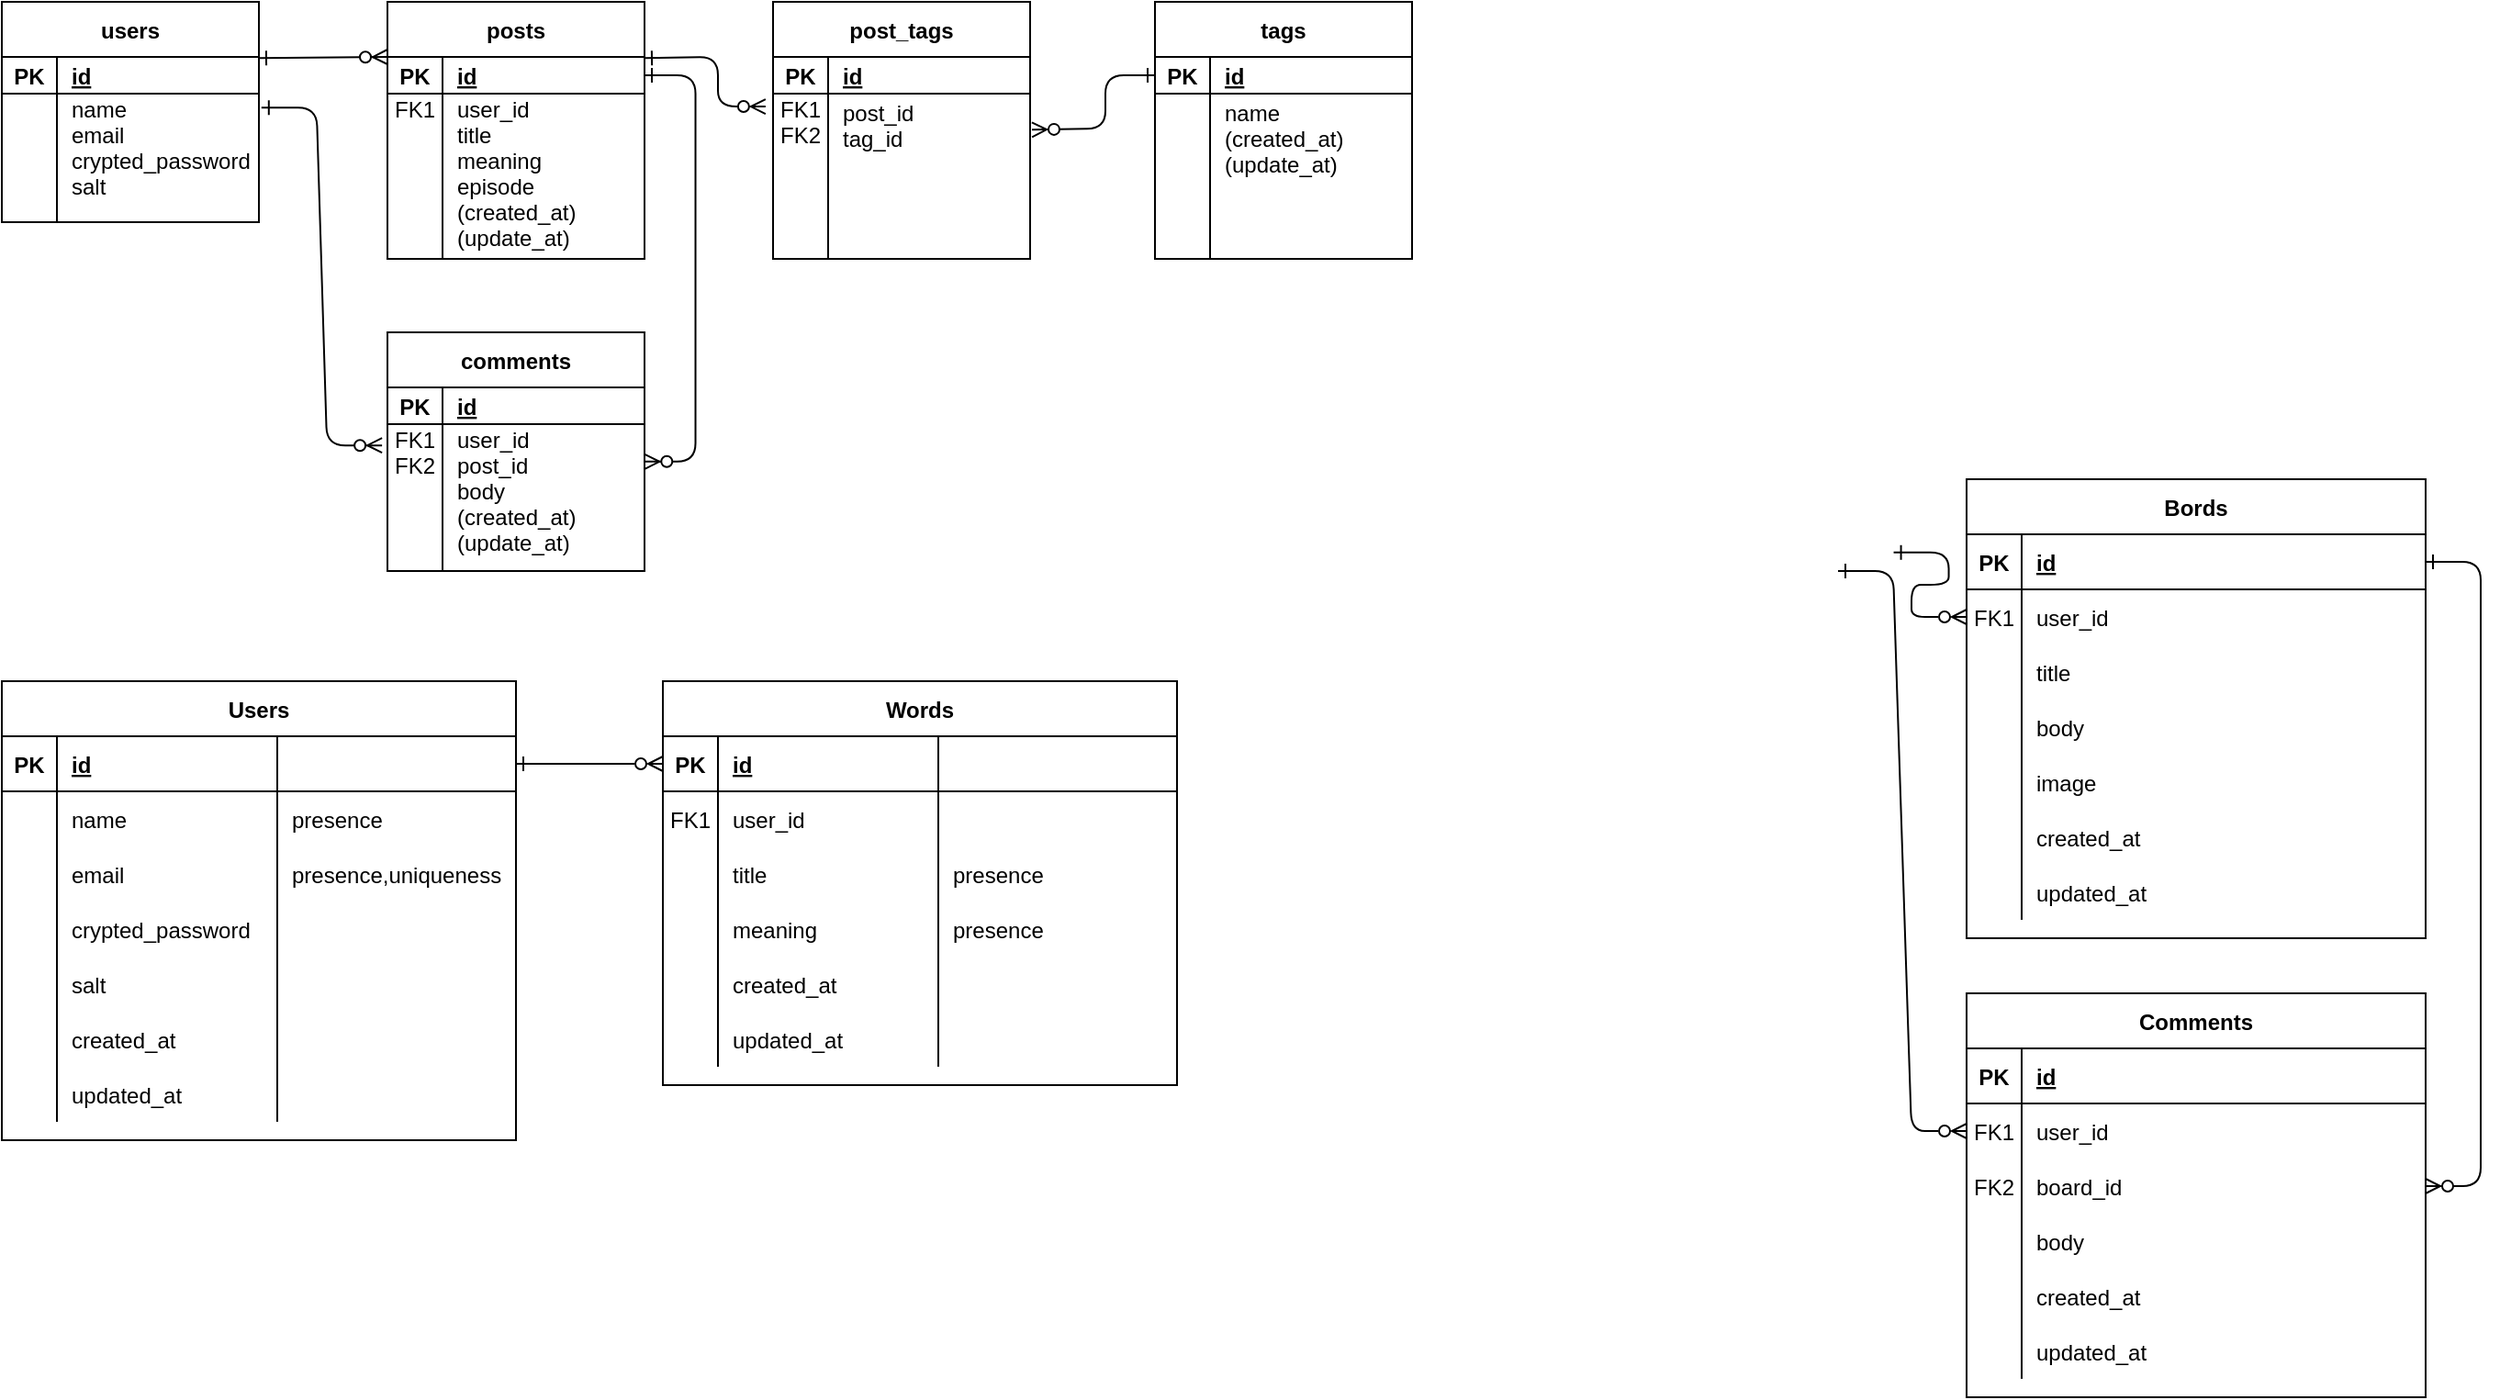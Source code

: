 <mxfile version="26.0.5" pages="2">
  <diagram id="R2lEEEUBdFMjLlhIrx00" name="Page-1">
    <mxGraphModel dx="660" dy="906" grid="1" gridSize="10" guides="1" tooltips="1" connect="1" arrows="1" fold="1" page="1" pageScale="1" pageWidth="850" pageHeight="1100" math="0" shadow="0" extFonts="Permanent Marker^https://fonts.googleapis.com/css?family=Permanent+Marker">
      <root>
        <mxCell id="0" />
        <mxCell id="1" parent="0" />
        <mxCell id="s2WaJhAvVjMuJ9kSTZkh-1" value="" style="endArrow=ERzeroToMany;startArrow=ERone;endFill=1;startFill=0;exitX=1;exitY=0.5;exitDx=0;exitDy=0;edgeStyle=elbowEdgeStyle;entryX=1.001;entryY=0.255;entryDx=0;entryDy=0;elbow=horizontal;entryPerimeter=0;" parent="1" source="s2WaJhAvVjMuJ9kSTZkh-11" target="s2WaJhAvVjMuJ9kSTZkh-21" edge="1">
          <mxGeometry width="100" height="100" relative="1" as="geometry">
            <mxPoint x="427.76" y="200" as="sourcePoint" />
            <mxPoint x="410" y="510.24" as="targetPoint" />
            <Array as="points">
              <mxPoint x="457.76" y="360" />
            </Array>
          </mxGeometry>
        </mxCell>
        <mxCell id="s2WaJhAvVjMuJ9kSTZkh-2" value="users" style="shape=table;startSize=30;container=1;collapsible=1;childLayout=tableLayout;fixedRows=1;rowLines=0;fontStyle=1;align=center;resizeLast=1;" parent="1" vertex="1">
          <mxGeometry x="80" y="190" width="140" height="120" as="geometry" />
        </mxCell>
        <mxCell id="s2WaJhAvVjMuJ9kSTZkh-3" value="" style="shape=partialRectangle;collapsible=0;dropTarget=0;pointerEvents=0;fillColor=none;points=[[0,0.5],[1,0.5]];portConstraint=eastwest;top=0;left=0;right=0;bottom=1;" parent="s2WaJhAvVjMuJ9kSTZkh-2" vertex="1">
          <mxGeometry y="30" width="140" height="20" as="geometry" />
        </mxCell>
        <mxCell id="s2WaJhAvVjMuJ9kSTZkh-4" value="PK" style="shape=partialRectangle;overflow=hidden;connectable=0;fillColor=none;top=0;left=0;bottom=0;right=0;fontStyle=1;" parent="s2WaJhAvVjMuJ9kSTZkh-3" vertex="1">
          <mxGeometry width="30" height="20" as="geometry">
            <mxRectangle width="30" height="20" as="alternateBounds" />
          </mxGeometry>
        </mxCell>
        <mxCell id="s2WaJhAvVjMuJ9kSTZkh-5" value="id" style="shape=partialRectangle;overflow=hidden;connectable=0;fillColor=none;top=0;left=0;bottom=0;right=0;align=left;spacingLeft=6;fontStyle=5;" parent="s2WaJhAvVjMuJ9kSTZkh-3" vertex="1">
          <mxGeometry x="30" width="110" height="20" as="geometry">
            <mxRectangle width="110" height="20" as="alternateBounds" />
          </mxGeometry>
        </mxCell>
        <mxCell id="s2WaJhAvVjMuJ9kSTZkh-6" value="" style="shape=partialRectangle;collapsible=0;dropTarget=0;pointerEvents=0;fillColor=none;points=[[0,0.5],[1,0.5]];portConstraint=eastwest;top=0;left=0;right=0;bottom=0;" parent="s2WaJhAvVjMuJ9kSTZkh-2" vertex="1">
          <mxGeometry y="50" width="140" height="70" as="geometry" />
        </mxCell>
        <mxCell id="s2WaJhAvVjMuJ9kSTZkh-7" value="" style="shape=partialRectangle;overflow=hidden;connectable=0;fillColor=none;top=0;left=0;bottom=0;right=0;" parent="s2WaJhAvVjMuJ9kSTZkh-6" vertex="1">
          <mxGeometry width="30" height="70" as="geometry">
            <mxRectangle width="30" height="70" as="alternateBounds" />
          </mxGeometry>
        </mxCell>
        <mxCell id="s2WaJhAvVjMuJ9kSTZkh-8" value="name&#xa;email&#xa;crypted_password&#xa;salt&#xa;" style="shape=partialRectangle;overflow=hidden;connectable=0;fillColor=none;top=0;left=0;bottom=0;right=0;align=left;spacingLeft=6;" parent="s2WaJhAvVjMuJ9kSTZkh-6" vertex="1">
          <mxGeometry x="30" width="110" height="70" as="geometry">
            <mxRectangle width="110" height="70" as="alternateBounds" />
          </mxGeometry>
        </mxCell>
        <mxCell id="s2WaJhAvVjMuJ9kSTZkh-9" value="" style="edgeStyle=entityRelationEdgeStyle;endArrow=ERzeroToMany;startArrow=ERone;endFill=1;startFill=0;entryX=-0.021;entryY=0.145;entryDx=0;entryDy=0;entryPerimeter=0;exitX=1.01;exitY=0.109;exitDx=0;exitDy=0;exitPerimeter=0;" parent="1" source="s2WaJhAvVjMuJ9kSTZkh-6" target="s2WaJhAvVjMuJ9kSTZkh-21" edge="1">
          <mxGeometry width="100" height="100" relative="1" as="geometry">
            <mxPoint x="220" y="230" as="sourcePoint" />
            <mxPoint x="279.86" y="350.88" as="targetPoint" />
          </mxGeometry>
        </mxCell>
        <mxCell id="s2WaJhAvVjMuJ9kSTZkh-10" value="posts" style="shape=table;startSize=30;container=1;collapsible=1;childLayout=tableLayout;fixedRows=1;rowLines=0;fontStyle=1;align=center;resizeLast=1;" parent="1" vertex="1">
          <mxGeometry x="290" y="190" width="140" height="140" as="geometry" />
        </mxCell>
        <mxCell id="s2WaJhAvVjMuJ9kSTZkh-11" value="" style="shape=partialRectangle;collapsible=0;dropTarget=0;pointerEvents=0;fillColor=none;points=[[0,0.5],[1,0.5]];portConstraint=eastwest;top=0;left=0;right=0;bottom=1;" parent="s2WaJhAvVjMuJ9kSTZkh-10" vertex="1">
          <mxGeometry y="30" width="140" height="20" as="geometry" />
        </mxCell>
        <mxCell id="s2WaJhAvVjMuJ9kSTZkh-12" value="PK" style="shape=partialRectangle;overflow=hidden;connectable=0;fillColor=none;top=0;left=0;bottom=0;right=0;fontStyle=1;" parent="s2WaJhAvVjMuJ9kSTZkh-11" vertex="1">
          <mxGeometry width="30" height="20" as="geometry">
            <mxRectangle width="30" height="20" as="alternateBounds" />
          </mxGeometry>
        </mxCell>
        <mxCell id="s2WaJhAvVjMuJ9kSTZkh-13" value="id" style="shape=partialRectangle;overflow=hidden;connectable=0;fillColor=none;top=0;left=0;bottom=0;right=0;align=left;spacingLeft=6;fontStyle=5;" parent="s2WaJhAvVjMuJ9kSTZkh-11" vertex="1">
          <mxGeometry x="30" width="110" height="20" as="geometry">
            <mxRectangle width="110" height="20" as="alternateBounds" />
          </mxGeometry>
        </mxCell>
        <mxCell id="s2WaJhAvVjMuJ9kSTZkh-14" value="" style="shape=partialRectangle;collapsible=0;dropTarget=0;pointerEvents=0;fillColor=none;points=[[0,0.5],[1,0.5]];portConstraint=eastwest;top=0;left=0;right=0;bottom=0;" parent="s2WaJhAvVjMuJ9kSTZkh-10" vertex="1">
          <mxGeometry y="50" width="140" height="90" as="geometry" />
        </mxCell>
        <mxCell id="s2WaJhAvVjMuJ9kSTZkh-15" value="FK1&#xa;&#xa;&#xa;&#xa;&#xa;&#xa;&#xa;&#xa;" style="shape=partialRectangle;overflow=hidden;connectable=0;fillColor=none;top=0;left=0;bottom=0;right=0;" parent="s2WaJhAvVjMuJ9kSTZkh-14" vertex="1">
          <mxGeometry width="30" height="90" as="geometry">
            <mxRectangle width="30" height="90" as="alternateBounds" />
          </mxGeometry>
        </mxCell>
        <mxCell id="s2WaJhAvVjMuJ9kSTZkh-16" value="user_id&#xa;title&#xa;meaning&#xa;episode&#xa;(created_at)&#xa;(update_at)&#xa;&#xa;&#xa;" style="shape=partialRectangle;overflow=hidden;connectable=0;fillColor=none;top=0;left=0;bottom=0;right=0;align=left;spacingLeft=6;" parent="s2WaJhAvVjMuJ9kSTZkh-14" vertex="1">
          <mxGeometry x="30" width="110" height="90" as="geometry">
            <mxRectangle width="110" height="90" as="alternateBounds" />
          </mxGeometry>
        </mxCell>
        <mxCell id="s2WaJhAvVjMuJ9kSTZkh-17" value="comments" style="shape=table;startSize=30;container=1;collapsible=1;childLayout=tableLayout;fixedRows=1;rowLines=0;fontStyle=1;align=center;resizeLast=1;" parent="1" vertex="1">
          <mxGeometry x="290" y="370" width="140" height="130" as="geometry" />
        </mxCell>
        <mxCell id="s2WaJhAvVjMuJ9kSTZkh-18" value="" style="shape=partialRectangle;collapsible=0;dropTarget=0;pointerEvents=0;fillColor=none;points=[[0,0.5],[1,0.5]];portConstraint=eastwest;top=0;left=0;right=0;bottom=1;" parent="s2WaJhAvVjMuJ9kSTZkh-17" vertex="1">
          <mxGeometry y="30" width="140" height="20" as="geometry" />
        </mxCell>
        <mxCell id="s2WaJhAvVjMuJ9kSTZkh-19" value="PK" style="shape=partialRectangle;overflow=hidden;connectable=0;fillColor=none;top=0;left=0;bottom=0;right=0;fontStyle=1;" parent="s2WaJhAvVjMuJ9kSTZkh-18" vertex="1">
          <mxGeometry width="30" height="20" as="geometry">
            <mxRectangle width="30" height="20" as="alternateBounds" />
          </mxGeometry>
        </mxCell>
        <mxCell id="s2WaJhAvVjMuJ9kSTZkh-20" value="id" style="shape=partialRectangle;overflow=hidden;connectable=0;fillColor=none;top=0;left=0;bottom=0;right=0;align=left;spacingLeft=6;fontStyle=5;" parent="s2WaJhAvVjMuJ9kSTZkh-18" vertex="1">
          <mxGeometry x="30" width="110" height="20" as="geometry">
            <mxRectangle width="110" height="20" as="alternateBounds" />
          </mxGeometry>
        </mxCell>
        <mxCell id="s2WaJhAvVjMuJ9kSTZkh-21" value="" style="shape=partialRectangle;collapsible=0;dropTarget=0;pointerEvents=0;fillColor=none;points=[[0,0.5],[1,0.5]];portConstraint=eastwest;top=0;left=0;right=0;bottom=0;" parent="s2WaJhAvVjMuJ9kSTZkh-17" vertex="1">
          <mxGeometry y="50" width="140" height="80" as="geometry" />
        </mxCell>
        <mxCell id="s2WaJhAvVjMuJ9kSTZkh-22" value="FK1&#xa;FK2&#xa;&#xa;&#xa;&#xa;" style="shape=partialRectangle;overflow=hidden;connectable=0;fillColor=none;top=0;left=0;bottom=0;right=0;" parent="s2WaJhAvVjMuJ9kSTZkh-21" vertex="1">
          <mxGeometry width="30" height="80" as="geometry">
            <mxRectangle width="30" height="80" as="alternateBounds" />
          </mxGeometry>
        </mxCell>
        <mxCell id="s2WaJhAvVjMuJ9kSTZkh-23" value="user_id&#xa;post_id&#xa;body&#xa;(created_at)&#xa;(update_at)&#xa;" style="shape=partialRectangle;overflow=hidden;connectable=0;fillColor=none;top=0;left=0;bottom=0;right=0;align=left;spacingLeft=6;" parent="s2WaJhAvVjMuJ9kSTZkh-21" vertex="1">
          <mxGeometry x="30" width="110" height="80" as="geometry">
            <mxRectangle width="110" height="80" as="alternateBounds" />
          </mxGeometry>
        </mxCell>
        <mxCell id="s2WaJhAvVjMuJ9kSTZkh-24" value="" style="endArrow=ERzeroToMany;startArrow=ERone;endFill=1;startFill=0;" parent="1" edge="1">
          <mxGeometry width="100" height="100" relative="1" as="geometry">
            <mxPoint x="220" y="220.64" as="sourcePoint" />
            <mxPoint x="290" y="220" as="targetPoint" />
          </mxGeometry>
        </mxCell>
        <mxCell id="WxAmTJpdqRc3sF2dwFTb-1" value="post_tags" style="shape=table;startSize=30;container=1;collapsible=1;childLayout=tableLayout;fixedRows=1;rowLines=0;fontStyle=1;align=center;resizeLast=1;" parent="1" vertex="1">
          <mxGeometry x="500" y="190" width="140" height="140" as="geometry" />
        </mxCell>
        <mxCell id="WxAmTJpdqRc3sF2dwFTb-2" value="" style="shape=partialRectangle;collapsible=0;dropTarget=0;pointerEvents=0;fillColor=none;points=[[0,0.5],[1,0.5]];portConstraint=eastwest;top=0;left=0;right=0;bottom=1;" parent="WxAmTJpdqRc3sF2dwFTb-1" vertex="1">
          <mxGeometry y="30" width="140" height="20" as="geometry" />
        </mxCell>
        <mxCell id="WxAmTJpdqRc3sF2dwFTb-3" value="PK" style="shape=partialRectangle;overflow=hidden;connectable=0;fillColor=none;top=0;left=0;bottom=0;right=0;fontStyle=1;" parent="WxAmTJpdqRc3sF2dwFTb-2" vertex="1">
          <mxGeometry width="30" height="20" as="geometry">
            <mxRectangle width="30" height="20" as="alternateBounds" />
          </mxGeometry>
        </mxCell>
        <mxCell id="WxAmTJpdqRc3sF2dwFTb-4" value="id" style="shape=partialRectangle;overflow=hidden;connectable=0;fillColor=none;top=0;left=0;bottom=0;right=0;align=left;spacingLeft=6;fontStyle=5;" parent="WxAmTJpdqRc3sF2dwFTb-2" vertex="1">
          <mxGeometry x="30" width="110" height="20" as="geometry">
            <mxRectangle width="110" height="20" as="alternateBounds" />
          </mxGeometry>
        </mxCell>
        <mxCell id="WxAmTJpdqRc3sF2dwFTb-5" value="" style="shape=partialRectangle;collapsible=0;dropTarget=0;pointerEvents=0;fillColor=none;points=[[0,0.5],[1,0.5]];portConstraint=eastwest;top=0;left=0;right=0;bottom=0;" parent="WxAmTJpdqRc3sF2dwFTb-1" vertex="1">
          <mxGeometry y="50" width="140" height="90" as="geometry" />
        </mxCell>
        <mxCell id="WxAmTJpdqRc3sF2dwFTb-6" value="FK1&#xa;FK2&#xa;&#xa;&#xa;&#xa;&#xa;" style="shape=partialRectangle;overflow=hidden;connectable=0;fillColor=none;top=0;left=0;bottom=0;right=0;" parent="WxAmTJpdqRc3sF2dwFTb-5" vertex="1">
          <mxGeometry width="30" height="90" as="geometry">
            <mxRectangle width="30" height="90" as="alternateBounds" />
          </mxGeometry>
        </mxCell>
        <mxCell id="WxAmTJpdqRc3sF2dwFTb-7" value="post_id&#xa;tag_id&#xa;&#xa;&#xa;&#xa;" style="shape=partialRectangle;overflow=hidden;connectable=0;fillColor=none;top=0;left=0;bottom=0;right=0;align=left;spacingLeft=6;" parent="WxAmTJpdqRc3sF2dwFTb-5" vertex="1">
          <mxGeometry x="30" width="110" height="90" as="geometry">
            <mxRectangle width="110" height="90" as="alternateBounds" />
          </mxGeometry>
        </mxCell>
        <mxCell id="WxAmTJpdqRc3sF2dwFTb-8" value="tags" style="shape=table;startSize=30;container=1;collapsible=1;childLayout=tableLayout;fixedRows=1;rowLines=0;fontStyle=1;align=center;resizeLast=1;" parent="1" vertex="1">
          <mxGeometry x="708" y="190" width="140" height="140" as="geometry" />
        </mxCell>
        <mxCell id="WxAmTJpdqRc3sF2dwFTb-9" value="" style="shape=partialRectangle;collapsible=0;dropTarget=0;pointerEvents=0;fillColor=none;points=[[0,0.5],[1,0.5]];portConstraint=eastwest;top=0;left=0;right=0;bottom=1;" parent="WxAmTJpdqRc3sF2dwFTb-8" vertex="1">
          <mxGeometry y="30" width="140" height="20" as="geometry" />
        </mxCell>
        <mxCell id="WxAmTJpdqRc3sF2dwFTb-10" value="PK" style="shape=partialRectangle;overflow=hidden;connectable=0;fillColor=none;top=0;left=0;bottom=0;right=0;fontStyle=1;" parent="WxAmTJpdqRc3sF2dwFTb-9" vertex="1">
          <mxGeometry width="30" height="20" as="geometry">
            <mxRectangle width="30" height="20" as="alternateBounds" />
          </mxGeometry>
        </mxCell>
        <mxCell id="WxAmTJpdqRc3sF2dwFTb-11" value="id" style="shape=partialRectangle;overflow=hidden;connectable=0;fillColor=none;top=0;left=0;bottom=0;right=0;align=left;spacingLeft=6;fontStyle=5;" parent="WxAmTJpdqRc3sF2dwFTb-9" vertex="1">
          <mxGeometry x="30" width="110" height="20" as="geometry">
            <mxRectangle width="110" height="20" as="alternateBounds" />
          </mxGeometry>
        </mxCell>
        <mxCell id="WxAmTJpdqRc3sF2dwFTb-12" value="" style="shape=partialRectangle;collapsible=0;dropTarget=0;pointerEvents=0;fillColor=none;points=[[0,0.5],[1,0.5]];portConstraint=eastwest;top=0;left=0;right=0;bottom=0;" parent="WxAmTJpdqRc3sF2dwFTb-8" vertex="1">
          <mxGeometry y="50" width="140" height="90" as="geometry" />
        </mxCell>
        <mxCell id="WxAmTJpdqRc3sF2dwFTb-13" value="" style="shape=partialRectangle;overflow=hidden;connectable=0;fillColor=none;top=0;left=0;bottom=0;right=0;" parent="WxAmTJpdqRc3sF2dwFTb-12" vertex="1">
          <mxGeometry width="30" height="90" as="geometry">
            <mxRectangle width="30" height="90" as="alternateBounds" />
          </mxGeometry>
        </mxCell>
        <mxCell id="WxAmTJpdqRc3sF2dwFTb-14" value="name&#xa;(created_at)&#xa;(update_at)&#xa;&#xa;&#xa;" style="shape=partialRectangle;overflow=hidden;connectable=0;fillColor=none;top=0;left=0;bottom=0;right=0;align=left;spacingLeft=6;" parent="WxAmTJpdqRc3sF2dwFTb-12" vertex="1">
          <mxGeometry x="30" width="110" height="90" as="geometry">
            <mxRectangle width="110" height="90" as="alternateBounds" />
          </mxGeometry>
        </mxCell>
        <mxCell id="WxAmTJpdqRc3sF2dwFTb-15" value="" style="endArrow=ERzeroToMany;startArrow=ERone;endFill=1;startFill=0;entryX=-0.029;entryY=0.078;entryDx=0;entryDy=0;entryPerimeter=0;" parent="1" target="WxAmTJpdqRc3sF2dwFTb-5" edge="1">
          <mxGeometry width="100" height="100" relative="1" as="geometry">
            <mxPoint x="430" y="220.64" as="sourcePoint" />
            <mxPoint x="500" y="220" as="targetPoint" />
            <Array as="points">
              <mxPoint x="470" y="220" />
              <mxPoint x="470" y="247" />
            </Array>
          </mxGeometry>
        </mxCell>
        <mxCell id="xuUXe1gMZDiWrWKbI6oR-1" value="" style="edgeStyle=entityRelationEdgeStyle;endArrow=ERzeroToMany;startArrow=ERone;endFill=0;startFill=0;exitX=1.001;exitY=0.33;exitDx=0;exitDy=0;exitPerimeter=0;" parent="1" target="xuUXe1gMZDiWrWKbI6oR-7" edge="1">
          <mxGeometry width="100" height="100" relative="1" as="geometry">
            <mxPoint x="1110.28" y="489.9" as="sourcePoint" />
            <mxPoint x="1150" y="950" as="targetPoint" />
          </mxGeometry>
        </mxCell>
        <mxCell id="xuUXe1gMZDiWrWKbI6oR-2" value="" style="edgeStyle=entityRelationEdgeStyle;endArrow=ERzeroToMany;startArrow=ERone;endFill=1;startFill=0;entryX=1;entryY=0.5;entryDx=0;entryDy=0;" parent="1" source="xuUXe1gMZDiWrWKbI6oR-4" target="xuUXe1gMZDiWrWKbI6oR-32" edge="1">
          <mxGeometry width="100" height="100" relative="1" as="geometry">
            <mxPoint x="1110" y="510" as="sourcePoint" />
            <mxPoint x="1170" y="535" as="targetPoint" />
            <Array as="points">
              <mxPoint x="1460" y="670" />
            </Array>
          </mxGeometry>
        </mxCell>
        <mxCell id="xuUXe1gMZDiWrWKbI6oR-3" value="Bords" style="shape=table;startSize=30;container=1;collapsible=1;childLayout=tableLayout;fixedRows=1;rowLines=0;fontStyle=1;align=center;resizeLast=1;" parent="1" vertex="1">
          <mxGeometry x="1150" y="450" width="250" height="250" as="geometry" />
        </mxCell>
        <mxCell id="xuUXe1gMZDiWrWKbI6oR-4" value="" style="shape=partialRectangle;collapsible=0;dropTarget=0;pointerEvents=0;fillColor=none;points=[[0,0.5],[1,0.5]];portConstraint=eastwest;top=0;left=0;right=0;bottom=1;" parent="xuUXe1gMZDiWrWKbI6oR-3" vertex="1">
          <mxGeometry y="30" width="250" height="30" as="geometry" />
        </mxCell>
        <mxCell id="xuUXe1gMZDiWrWKbI6oR-5" value="PK" style="shape=partialRectangle;overflow=hidden;connectable=0;fillColor=none;top=0;left=0;bottom=0;right=0;fontStyle=1;" parent="xuUXe1gMZDiWrWKbI6oR-4" vertex="1">
          <mxGeometry width="30" height="30" as="geometry">
            <mxRectangle width="30" height="30" as="alternateBounds" />
          </mxGeometry>
        </mxCell>
        <mxCell id="xuUXe1gMZDiWrWKbI6oR-6" value="id" style="shape=partialRectangle;overflow=hidden;connectable=0;fillColor=none;top=0;left=0;bottom=0;right=0;align=left;spacingLeft=6;fontStyle=5;" parent="xuUXe1gMZDiWrWKbI6oR-4" vertex="1">
          <mxGeometry x="30" width="220" height="30" as="geometry">
            <mxRectangle width="220" height="30" as="alternateBounds" />
          </mxGeometry>
        </mxCell>
        <mxCell id="xuUXe1gMZDiWrWKbI6oR-7" value="" style="shape=partialRectangle;collapsible=0;dropTarget=0;pointerEvents=0;fillColor=none;points=[[0,0.5],[1,0.5]];portConstraint=eastwest;top=0;left=0;right=0;bottom=0;" parent="xuUXe1gMZDiWrWKbI6oR-3" vertex="1">
          <mxGeometry y="60" width="250" height="30" as="geometry" />
        </mxCell>
        <mxCell id="xuUXe1gMZDiWrWKbI6oR-8" value="FK1" style="shape=partialRectangle;overflow=hidden;connectable=0;fillColor=none;top=0;left=0;bottom=0;right=0;" parent="xuUXe1gMZDiWrWKbI6oR-7" vertex="1">
          <mxGeometry width="30" height="30" as="geometry">
            <mxRectangle width="30" height="30" as="alternateBounds" />
          </mxGeometry>
        </mxCell>
        <mxCell id="xuUXe1gMZDiWrWKbI6oR-9" value="user_id" style="shape=partialRectangle;overflow=hidden;connectable=0;fillColor=none;top=0;left=0;bottom=0;right=0;align=left;spacingLeft=6;" parent="xuUXe1gMZDiWrWKbI6oR-7" vertex="1">
          <mxGeometry x="30" width="220" height="30" as="geometry">
            <mxRectangle width="220" height="30" as="alternateBounds" />
          </mxGeometry>
        </mxCell>
        <mxCell id="xuUXe1gMZDiWrWKbI6oR-10" style="shape=partialRectangle;collapsible=0;dropTarget=0;pointerEvents=0;fillColor=none;points=[[0,0.5],[1,0.5]];portConstraint=eastwest;top=0;left=0;right=0;bottom=0;" parent="xuUXe1gMZDiWrWKbI6oR-3" vertex="1">
          <mxGeometry y="90" width="250" height="30" as="geometry" />
        </mxCell>
        <mxCell id="xuUXe1gMZDiWrWKbI6oR-11" style="shape=partialRectangle;overflow=hidden;connectable=0;fillColor=none;top=0;left=0;bottom=0;right=0;" parent="xuUXe1gMZDiWrWKbI6oR-10" vertex="1">
          <mxGeometry width="30" height="30" as="geometry">
            <mxRectangle width="30" height="30" as="alternateBounds" />
          </mxGeometry>
        </mxCell>
        <mxCell id="xuUXe1gMZDiWrWKbI6oR-12" value="title" style="shape=partialRectangle;overflow=hidden;connectable=0;fillColor=none;top=0;left=0;bottom=0;right=0;align=left;spacingLeft=6;" parent="xuUXe1gMZDiWrWKbI6oR-10" vertex="1">
          <mxGeometry x="30" width="220" height="30" as="geometry">
            <mxRectangle width="220" height="30" as="alternateBounds" />
          </mxGeometry>
        </mxCell>
        <mxCell id="xuUXe1gMZDiWrWKbI6oR-13" value="" style="shape=partialRectangle;collapsible=0;dropTarget=0;pointerEvents=0;fillColor=none;points=[[0,0.5],[1,0.5]];portConstraint=eastwest;top=0;left=0;right=0;bottom=0;" parent="xuUXe1gMZDiWrWKbI6oR-3" vertex="1">
          <mxGeometry y="120" width="250" height="30" as="geometry" />
        </mxCell>
        <mxCell id="xuUXe1gMZDiWrWKbI6oR-14" value="" style="shape=partialRectangle;overflow=hidden;connectable=0;fillColor=none;top=0;left=0;bottom=0;right=0;" parent="xuUXe1gMZDiWrWKbI6oR-13" vertex="1">
          <mxGeometry width="30" height="30" as="geometry">
            <mxRectangle width="30" height="30" as="alternateBounds" />
          </mxGeometry>
        </mxCell>
        <mxCell id="xuUXe1gMZDiWrWKbI6oR-15" value="body" style="shape=partialRectangle;overflow=hidden;connectable=0;fillColor=none;top=0;left=0;bottom=0;right=0;align=left;spacingLeft=6;" parent="xuUXe1gMZDiWrWKbI6oR-13" vertex="1">
          <mxGeometry x="30" width="220" height="30" as="geometry">
            <mxRectangle width="220" height="30" as="alternateBounds" />
          </mxGeometry>
        </mxCell>
        <mxCell id="xuUXe1gMZDiWrWKbI6oR-16" style="shape=partialRectangle;collapsible=0;dropTarget=0;pointerEvents=0;fillColor=none;points=[[0,0.5],[1,0.5]];portConstraint=eastwest;top=0;left=0;right=0;bottom=0;" parent="xuUXe1gMZDiWrWKbI6oR-3" vertex="1">
          <mxGeometry y="150" width="250" height="30" as="geometry" />
        </mxCell>
        <mxCell id="xuUXe1gMZDiWrWKbI6oR-17" style="shape=partialRectangle;overflow=hidden;connectable=0;fillColor=none;top=0;left=0;bottom=0;right=0;" parent="xuUXe1gMZDiWrWKbI6oR-16" vertex="1">
          <mxGeometry width="30" height="30" as="geometry">
            <mxRectangle width="30" height="30" as="alternateBounds" />
          </mxGeometry>
        </mxCell>
        <mxCell id="xuUXe1gMZDiWrWKbI6oR-18" value="image" style="shape=partialRectangle;overflow=hidden;connectable=0;fillColor=none;top=0;left=0;bottom=0;right=0;align=left;spacingLeft=6;" parent="xuUXe1gMZDiWrWKbI6oR-16" vertex="1">
          <mxGeometry x="30" width="220" height="30" as="geometry">
            <mxRectangle width="220" height="30" as="alternateBounds" />
          </mxGeometry>
        </mxCell>
        <mxCell id="xuUXe1gMZDiWrWKbI6oR-19" style="shape=partialRectangle;collapsible=0;dropTarget=0;pointerEvents=0;fillColor=none;points=[[0,0.5],[1,0.5]];portConstraint=eastwest;top=0;left=0;right=0;bottom=0;" parent="xuUXe1gMZDiWrWKbI6oR-3" vertex="1">
          <mxGeometry y="180" width="250" height="30" as="geometry" />
        </mxCell>
        <mxCell id="xuUXe1gMZDiWrWKbI6oR-20" style="shape=partialRectangle;overflow=hidden;connectable=0;fillColor=none;top=0;left=0;bottom=0;right=0;" parent="xuUXe1gMZDiWrWKbI6oR-19" vertex="1">
          <mxGeometry width="30" height="30" as="geometry">
            <mxRectangle width="30" height="30" as="alternateBounds" />
          </mxGeometry>
        </mxCell>
        <mxCell id="xuUXe1gMZDiWrWKbI6oR-21" value="created_at" style="shape=partialRectangle;overflow=hidden;connectable=0;fillColor=none;top=0;left=0;bottom=0;right=0;align=left;spacingLeft=6;" parent="xuUXe1gMZDiWrWKbI6oR-19" vertex="1">
          <mxGeometry x="30" width="220" height="30" as="geometry">
            <mxRectangle width="220" height="30" as="alternateBounds" />
          </mxGeometry>
        </mxCell>
        <mxCell id="xuUXe1gMZDiWrWKbI6oR-22" style="shape=partialRectangle;collapsible=0;dropTarget=0;pointerEvents=0;fillColor=none;points=[[0,0.5],[1,0.5]];portConstraint=eastwest;top=0;left=0;right=0;bottom=0;" parent="xuUXe1gMZDiWrWKbI6oR-3" vertex="1">
          <mxGeometry y="210" width="250" height="30" as="geometry" />
        </mxCell>
        <mxCell id="xuUXe1gMZDiWrWKbI6oR-23" style="shape=partialRectangle;overflow=hidden;connectable=0;fillColor=none;top=0;left=0;bottom=0;right=0;" parent="xuUXe1gMZDiWrWKbI6oR-22" vertex="1">
          <mxGeometry width="30" height="30" as="geometry">
            <mxRectangle width="30" height="30" as="alternateBounds" />
          </mxGeometry>
        </mxCell>
        <mxCell id="xuUXe1gMZDiWrWKbI6oR-24" value="updated_at" style="shape=partialRectangle;overflow=hidden;connectable=0;fillColor=none;top=0;left=0;bottom=0;right=0;align=left;spacingLeft=6;" parent="xuUXe1gMZDiWrWKbI6oR-22" vertex="1">
          <mxGeometry x="30" width="220" height="30" as="geometry">
            <mxRectangle width="220" height="30" as="alternateBounds" />
          </mxGeometry>
        </mxCell>
        <mxCell id="xuUXe1gMZDiWrWKbI6oR-25" value="Comments" style="shape=table;startSize=30;container=1;collapsible=1;childLayout=tableLayout;fixedRows=1;rowLines=0;fontStyle=1;align=center;resizeLast=1;" parent="1" vertex="1">
          <mxGeometry x="1150" y="730" width="250" height="220" as="geometry" />
        </mxCell>
        <mxCell id="xuUXe1gMZDiWrWKbI6oR-26" value="" style="shape=partialRectangle;collapsible=0;dropTarget=0;pointerEvents=0;fillColor=none;points=[[0,0.5],[1,0.5]];portConstraint=eastwest;top=0;left=0;right=0;bottom=1;" parent="xuUXe1gMZDiWrWKbI6oR-25" vertex="1">
          <mxGeometry y="30" width="250" height="30" as="geometry" />
        </mxCell>
        <mxCell id="xuUXe1gMZDiWrWKbI6oR-27" value="PK" style="shape=partialRectangle;overflow=hidden;connectable=0;fillColor=none;top=0;left=0;bottom=0;right=0;fontStyle=1;" parent="xuUXe1gMZDiWrWKbI6oR-26" vertex="1">
          <mxGeometry width="30" height="30" as="geometry">
            <mxRectangle width="30" height="30" as="alternateBounds" />
          </mxGeometry>
        </mxCell>
        <mxCell id="xuUXe1gMZDiWrWKbI6oR-28" value="id" style="shape=partialRectangle;overflow=hidden;connectable=0;fillColor=none;top=0;left=0;bottom=0;right=0;align=left;spacingLeft=6;fontStyle=5;" parent="xuUXe1gMZDiWrWKbI6oR-26" vertex="1">
          <mxGeometry x="30" width="220" height="30" as="geometry">
            <mxRectangle width="220" height="30" as="alternateBounds" />
          </mxGeometry>
        </mxCell>
        <mxCell id="xuUXe1gMZDiWrWKbI6oR-29" value="" style="shape=partialRectangle;collapsible=0;dropTarget=0;pointerEvents=0;fillColor=none;points=[[0,0.5],[1,0.5]];portConstraint=eastwest;top=0;left=0;right=0;bottom=0;" parent="xuUXe1gMZDiWrWKbI6oR-25" vertex="1">
          <mxGeometry y="60" width="250" height="30" as="geometry" />
        </mxCell>
        <mxCell id="xuUXe1gMZDiWrWKbI6oR-30" value="FK1" style="shape=partialRectangle;overflow=hidden;connectable=0;fillColor=none;top=0;left=0;bottom=0;right=0;" parent="xuUXe1gMZDiWrWKbI6oR-29" vertex="1">
          <mxGeometry width="30" height="30" as="geometry">
            <mxRectangle width="30" height="30" as="alternateBounds" />
          </mxGeometry>
        </mxCell>
        <mxCell id="xuUXe1gMZDiWrWKbI6oR-31" value="user_id" style="shape=partialRectangle;overflow=hidden;connectable=0;fillColor=none;top=0;left=0;bottom=0;right=0;align=left;spacingLeft=6;" parent="xuUXe1gMZDiWrWKbI6oR-29" vertex="1">
          <mxGeometry x="30" width="220" height="30" as="geometry">
            <mxRectangle width="220" height="30" as="alternateBounds" />
          </mxGeometry>
        </mxCell>
        <mxCell id="xuUXe1gMZDiWrWKbI6oR-32" value="" style="shape=partialRectangle;collapsible=0;dropTarget=0;pointerEvents=0;fillColor=none;points=[[0,0.5],[1,0.5]];portConstraint=eastwest;top=0;left=0;right=0;bottom=0;" parent="xuUXe1gMZDiWrWKbI6oR-25" vertex="1">
          <mxGeometry y="90" width="250" height="30" as="geometry" />
        </mxCell>
        <mxCell id="xuUXe1gMZDiWrWKbI6oR-33" value="FK2" style="shape=partialRectangle;overflow=hidden;connectable=0;fillColor=none;top=0;left=0;bottom=0;right=0;" parent="xuUXe1gMZDiWrWKbI6oR-32" vertex="1">
          <mxGeometry width="30" height="30" as="geometry">
            <mxRectangle width="30" height="30" as="alternateBounds" />
          </mxGeometry>
        </mxCell>
        <mxCell id="xuUXe1gMZDiWrWKbI6oR-34" value="board_id" style="shape=partialRectangle;overflow=hidden;connectable=0;fillColor=none;top=0;left=0;bottom=0;right=0;align=left;spacingLeft=6;" parent="xuUXe1gMZDiWrWKbI6oR-32" vertex="1">
          <mxGeometry x="30" width="220" height="30" as="geometry">
            <mxRectangle width="220" height="30" as="alternateBounds" />
          </mxGeometry>
        </mxCell>
        <mxCell id="xuUXe1gMZDiWrWKbI6oR-35" style="shape=partialRectangle;collapsible=0;dropTarget=0;pointerEvents=0;fillColor=none;points=[[0,0.5],[1,0.5]];portConstraint=eastwest;top=0;left=0;right=0;bottom=0;" parent="xuUXe1gMZDiWrWKbI6oR-25" vertex="1">
          <mxGeometry y="120" width="250" height="30" as="geometry" />
        </mxCell>
        <mxCell id="xuUXe1gMZDiWrWKbI6oR-36" style="shape=partialRectangle;overflow=hidden;connectable=0;fillColor=none;top=0;left=0;bottom=0;right=0;" parent="xuUXe1gMZDiWrWKbI6oR-35" vertex="1">
          <mxGeometry width="30" height="30" as="geometry">
            <mxRectangle width="30" height="30" as="alternateBounds" />
          </mxGeometry>
        </mxCell>
        <mxCell id="xuUXe1gMZDiWrWKbI6oR-37" value="body" style="shape=partialRectangle;overflow=hidden;connectable=0;fillColor=none;top=0;left=0;bottom=0;right=0;align=left;spacingLeft=6;" parent="xuUXe1gMZDiWrWKbI6oR-35" vertex="1">
          <mxGeometry x="30" width="220" height="30" as="geometry">
            <mxRectangle width="220" height="30" as="alternateBounds" />
          </mxGeometry>
        </mxCell>
        <mxCell id="xuUXe1gMZDiWrWKbI6oR-38" style="shape=partialRectangle;collapsible=0;dropTarget=0;pointerEvents=0;fillColor=none;points=[[0,0.5],[1,0.5]];portConstraint=eastwest;top=0;left=0;right=0;bottom=0;" parent="xuUXe1gMZDiWrWKbI6oR-25" vertex="1">
          <mxGeometry y="150" width="250" height="30" as="geometry" />
        </mxCell>
        <mxCell id="xuUXe1gMZDiWrWKbI6oR-39" style="shape=partialRectangle;overflow=hidden;connectable=0;fillColor=none;top=0;left=0;bottom=0;right=0;" parent="xuUXe1gMZDiWrWKbI6oR-38" vertex="1">
          <mxGeometry width="30" height="30" as="geometry">
            <mxRectangle width="30" height="30" as="alternateBounds" />
          </mxGeometry>
        </mxCell>
        <mxCell id="xuUXe1gMZDiWrWKbI6oR-40" value="created_at" style="shape=partialRectangle;overflow=hidden;connectable=0;fillColor=none;top=0;left=0;bottom=0;right=0;align=left;spacingLeft=6;" parent="xuUXe1gMZDiWrWKbI6oR-38" vertex="1">
          <mxGeometry x="30" width="220" height="30" as="geometry">
            <mxRectangle width="220" height="30" as="alternateBounds" />
          </mxGeometry>
        </mxCell>
        <mxCell id="xuUXe1gMZDiWrWKbI6oR-41" style="shape=partialRectangle;collapsible=0;dropTarget=0;pointerEvents=0;fillColor=none;points=[[0,0.5],[1,0.5]];portConstraint=eastwest;top=0;left=0;right=0;bottom=0;" parent="xuUXe1gMZDiWrWKbI6oR-25" vertex="1">
          <mxGeometry y="180" width="250" height="30" as="geometry" />
        </mxCell>
        <mxCell id="xuUXe1gMZDiWrWKbI6oR-42" style="shape=partialRectangle;overflow=hidden;connectable=0;fillColor=none;top=0;left=0;bottom=0;right=0;" parent="xuUXe1gMZDiWrWKbI6oR-41" vertex="1">
          <mxGeometry width="30" height="30" as="geometry">
            <mxRectangle width="30" height="30" as="alternateBounds" />
          </mxGeometry>
        </mxCell>
        <mxCell id="xuUXe1gMZDiWrWKbI6oR-43" value="updated_at" style="shape=partialRectangle;overflow=hidden;connectable=0;fillColor=none;top=0;left=0;bottom=0;right=0;align=left;spacingLeft=6;" parent="xuUXe1gMZDiWrWKbI6oR-41" vertex="1">
          <mxGeometry x="30" width="220" height="30" as="geometry">
            <mxRectangle width="220" height="30" as="alternateBounds" />
          </mxGeometry>
        </mxCell>
        <mxCell id="xuUXe1gMZDiWrWKbI6oR-44" value="Users" style="shape=table;startSize=30;container=1;collapsible=1;childLayout=tableLayout;fixedRows=1;rowLines=0;fontStyle=1;align=center;resizeLast=1;" parent="1" vertex="1">
          <mxGeometry x="80" y="560" width="280" height="250" as="geometry" />
        </mxCell>
        <mxCell id="xuUXe1gMZDiWrWKbI6oR-45" value="" style="shape=partialRectangle;collapsible=0;dropTarget=0;pointerEvents=0;fillColor=none;points=[[0,0.5],[1,0.5]];portConstraint=eastwest;top=0;left=0;right=0;bottom=1;" parent="xuUXe1gMZDiWrWKbI6oR-44" vertex="1">
          <mxGeometry y="30" width="280" height="30" as="geometry" />
        </mxCell>
        <mxCell id="xuUXe1gMZDiWrWKbI6oR-46" value="PK" style="shape=partialRectangle;overflow=hidden;connectable=0;fillColor=none;top=0;left=0;bottom=0;right=0;fontStyle=1;" parent="xuUXe1gMZDiWrWKbI6oR-45" vertex="1">
          <mxGeometry width="30" height="30" as="geometry">
            <mxRectangle width="30" height="30" as="alternateBounds" />
          </mxGeometry>
        </mxCell>
        <mxCell id="xuUXe1gMZDiWrWKbI6oR-47" value="id" style="shape=partialRectangle;overflow=hidden;connectable=0;fillColor=none;top=0;left=0;bottom=0;right=0;align=left;spacingLeft=6;fontStyle=5;" parent="xuUXe1gMZDiWrWKbI6oR-45" vertex="1">
          <mxGeometry x="30" width="120" height="30" as="geometry">
            <mxRectangle width="120" height="30" as="alternateBounds" />
          </mxGeometry>
        </mxCell>
        <mxCell id="cVsNmbX3nd4xGFC72pbC-1" value="" style="shape=partialRectangle;overflow=hidden;connectable=0;fillColor=none;top=0;left=0;bottom=0;right=0;align=left;spacingLeft=6;fontStyle=5;" parent="xuUXe1gMZDiWrWKbI6oR-45" vertex="1">
          <mxGeometry x="150" width="130" height="30" as="geometry">
            <mxRectangle width="130" height="30" as="alternateBounds" />
          </mxGeometry>
        </mxCell>
        <mxCell id="xuUXe1gMZDiWrWKbI6oR-48" value="" style="shape=partialRectangle;collapsible=0;dropTarget=0;pointerEvents=0;fillColor=none;points=[[0,0.5],[1,0.5]];portConstraint=eastwest;top=0;left=0;right=0;bottom=0;" parent="xuUXe1gMZDiWrWKbI6oR-44" vertex="1">
          <mxGeometry y="60" width="280" height="30" as="geometry" />
        </mxCell>
        <mxCell id="xuUXe1gMZDiWrWKbI6oR-49" value="" style="shape=partialRectangle;overflow=hidden;connectable=0;fillColor=none;top=0;left=0;bottom=0;right=0;" parent="xuUXe1gMZDiWrWKbI6oR-48" vertex="1">
          <mxGeometry width="30" height="30" as="geometry">
            <mxRectangle width="30" height="30" as="alternateBounds" />
          </mxGeometry>
        </mxCell>
        <mxCell id="xuUXe1gMZDiWrWKbI6oR-50" value="name" style="shape=partialRectangle;overflow=hidden;connectable=0;fillColor=none;top=0;left=0;bottom=0;right=0;align=left;spacingLeft=6;" parent="xuUXe1gMZDiWrWKbI6oR-48" vertex="1">
          <mxGeometry x="30" width="120" height="30" as="geometry">
            <mxRectangle width="120" height="30" as="alternateBounds" />
          </mxGeometry>
        </mxCell>
        <mxCell id="cVsNmbX3nd4xGFC72pbC-2" value="presence" style="shape=partialRectangle;overflow=hidden;connectable=0;fillColor=none;top=0;left=0;bottom=0;right=0;align=left;spacingLeft=6;" parent="xuUXe1gMZDiWrWKbI6oR-48" vertex="1">
          <mxGeometry x="150" width="130" height="30" as="geometry">
            <mxRectangle width="130" height="30" as="alternateBounds" />
          </mxGeometry>
        </mxCell>
        <mxCell id="ugMsup-RmEZ9Le67Ahti-1" value="" style="shape=partialRectangle;collapsible=0;dropTarget=0;pointerEvents=0;fillColor=none;points=[[0,0.5],[1,0.5]];portConstraint=eastwest;top=0;left=0;right=0;bottom=0;" vertex="1" parent="xuUXe1gMZDiWrWKbI6oR-44">
          <mxGeometry y="90" width="280" height="30" as="geometry" />
        </mxCell>
        <mxCell id="ugMsup-RmEZ9Le67Ahti-2" value="" style="shape=partialRectangle;overflow=hidden;connectable=0;fillColor=none;top=0;left=0;bottom=0;right=0;" vertex="1" parent="ugMsup-RmEZ9Le67Ahti-1">
          <mxGeometry width="30" height="30" as="geometry">
            <mxRectangle width="30" height="30" as="alternateBounds" />
          </mxGeometry>
        </mxCell>
        <mxCell id="ugMsup-RmEZ9Le67Ahti-3" value="email" style="shape=partialRectangle;overflow=hidden;connectable=0;fillColor=none;top=0;left=0;bottom=0;right=0;align=left;spacingLeft=6;" vertex="1" parent="ugMsup-RmEZ9Le67Ahti-1">
          <mxGeometry x="30" width="120" height="30" as="geometry">
            <mxRectangle width="120" height="30" as="alternateBounds" />
          </mxGeometry>
        </mxCell>
        <mxCell id="ugMsup-RmEZ9Le67Ahti-4" value="presence,uniqueness" style="shape=partialRectangle;overflow=hidden;connectable=0;fillColor=none;top=0;left=0;bottom=0;right=0;align=left;spacingLeft=6;" vertex="1" parent="ugMsup-RmEZ9Le67Ahti-1">
          <mxGeometry x="150" width="130" height="30" as="geometry">
            <mxRectangle width="130" height="30" as="alternateBounds" />
          </mxGeometry>
        </mxCell>
        <mxCell id="xuUXe1gMZDiWrWKbI6oR-54" style="shape=partialRectangle;collapsible=0;dropTarget=0;pointerEvents=0;fillColor=none;points=[[0,0.5],[1,0.5]];portConstraint=eastwest;top=0;left=0;right=0;bottom=0;" parent="xuUXe1gMZDiWrWKbI6oR-44" vertex="1">
          <mxGeometry y="120" width="280" height="30" as="geometry" />
        </mxCell>
        <mxCell id="xuUXe1gMZDiWrWKbI6oR-55" style="shape=partialRectangle;overflow=hidden;connectable=0;fillColor=none;top=0;left=0;bottom=0;right=0;" parent="xuUXe1gMZDiWrWKbI6oR-54" vertex="1">
          <mxGeometry width="30" height="30" as="geometry">
            <mxRectangle width="30" height="30" as="alternateBounds" />
          </mxGeometry>
        </mxCell>
        <mxCell id="xuUXe1gMZDiWrWKbI6oR-56" value="crypted_password" style="shape=partialRectangle;overflow=hidden;connectable=0;fillColor=none;top=0;left=0;bottom=0;right=0;align=left;spacingLeft=6;" parent="xuUXe1gMZDiWrWKbI6oR-54" vertex="1">
          <mxGeometry x="30" width="120" height="30" as="geometry">
            <mxRectangle width="120" height="30" as="alternateBounds" />
          </mxGeometry>
        </mxCell>
        <mxCell id="cVsNmbX3nd4xGFC72pbC-3" style="shape=partialRectangle;overflow=hidden;connectable=0;fillColor=none;top=0;left=0;bottom=0;right=0;align=left;spacingLeft=6;" parent="xuUXe1gMZDiWrWKbI6oR-54" vertex="1">
          <mxGeometry x="150" width="130" height="30" as="geometry">
            <mxRectangle width="130" height="30" as="alternateBounds" />
          </mxGeometry>
        </mxCell>
        <mxCell id="xuUXe1gMZDiWrWKbI6oR-57" style="shape=partialRectangle;collapsible=0;dropTarget=0;pointerEvents=0;fillColor=none;points=[[0,0.5],[1,0.5]];portConstraint=eastwest;top=0;left=0;right=0;bottom=0;" parent="xuUXe1gMZDiWrWKbI6oR-44" vertex="1">
          <mxGeometry y="150" width="280" height="30" as="geometry" />
        </mxCell>
        <mxCell id="xuUXe1gMZDiWrWKbI6oR-58" style="shape=partialRectangle;overflow=hidden;connectable=0;fillColor=none;top=0;left=0;bottom=0;right=0;" parent="xuUXe1gMZDiWrWKbI6oR-57" vertex="1">
          <mxGeometry width="30" height="30" as="geometry">
            <mxRectangle width="30" height="30" as="alternateBounds" />
          </mxGeometry>
        </mxCell>
        <mxCell id="xuUXe1gMZDiWrWKbI6oR-59" value="salt" style="shape=partialRectangle;overflow=hidden;connectable=0;fillColor=none;top=0;left=0;bottom=0;right=0;align=left;spacingLeft=6;" parent="xuUXe1gMZDiWrWKbI6oR-57" vertex="1">
          <mxGeometry x="30" width="120" height="30" as="geometry">
            <mxRectangle width="120" height="30" as="alternateBounds" />
          </mxGeometry>
        </mxCell>
        <mxCell id="cVsNmbX3nd4xGFC72pbC-4" style="shape=partialRectangle;overflow=hidden;connectable=0;fillColor=none;top=0;left=0;bottom=0;right=0;align=left;spacingLeft=6;" parent="xuUXe1gMZDiWrWKbI6oR-57" vertex="1">
          <mxGeometry x="150" width="130" height="30" as="geometry">
            <mxRectangle width="130" height="30" as="alternateBounds" />
          </mxGeometry>
        </mxCell>
        <mxCell id="xuUXe1gMZDiWrWKbI6oR-66" style="shape=partialRectangle;collapsible=0;dropTarget=0;pointerEvents=0;fillColor=none;points=[[0,0.5],[1,0.5]];portConstraint=eastwest;top=0;left=0;right=0;bottom=0;" parent="xuUXe1gMZDiWrWKbI6oR-44" vertex="1">
          <mxGeometry y="180" width="280" height="30" as="geometry" />
        </mxCell>
        <mxCell id="xuUXe1gMZDiWrWKbI6oR-67" style="shape=partialRectangle;overflow=hidden;connectable=0;fillColor=none;top=0;left=0;bottom=0;right=0;" parent="xuUXe1gMZDiWrWKbI6oR-66" vertex="1">
          <mxGeometry width="30" height="30" as="geometry">
            <mxRectangle width="30" height="30" as="alternateBounds" />
          </mxGeometry>
        </mxCell>
        <mxCell id="xuUXe1gMZDiWrWKbI6oR-68" value="created_at" style="shape=partialRectangle;overflow=hidden;connectable=0;fillColor=none;top=0;left=0;bottom=0;right=0;align=left;spacingLeft=6;" parent="xuUXe1gMZDiWrWKbI6oR-66" vertex="1">
          <mxGeometry x="30" width="120" height="30" as="geometry">
            <mxRectangle width="120" height="30" as="alternateBounds" />
          </mxGeometry>
        </mxCell>
        <mxCell id="cVsNmbX3nd4xGFC72pbC-7" style="shape=partialRectangle;overflow=hidden;connectable=0;fillColor=none;top=0;left=0;bottom=0;right=0;align=left;spacingLeft=6;" parent="xuUXe1gMZDiWrWKbI6oR-66" vertex="1">
          <mxGeometry x="150" width="130" height="30" as="geometry">
            <mxRectangle width="130" height="30" as="alternateBounds" />
          </mxGeometry>
        </mxCell>
        <mxCell id="xuUXe1gMZDiWrWKbI6oR-69" style="shape=partialRectangle;collapsible=0;dropTarget=0;pointerEvents=0;fillColor=none;points=[[0,0.5],[1,0.5]];portConstraint=eastwest;top=0;left=0;right=0;bottom=0;" parent="xuUXe1gMZDiWrWKbI6oR-44" vertex="1">
          <mxGeometry y="210" width="280" height="30" as="geometry" />
        </mxCell>
        <mxCell id="xuUXe1gMZDiWrWKbI6oR-70" style="shape=partialRectangle;overflow=hidden;connectable=0;fillColor=none;top=0;left=0;bottom=0;right=0;" parent="xuUXe1gMZDiWrWKbI6oR-69" vertex="1">
          <mxGeometry width="30" height="30" as="geometry">
            <mxRectangle width="30" height="30" as="alternateBounds" />
          </mxGeometry>
        </mxCell>
        <mxCell id="xuUXe1gMZDiWrWKbI6oR-71" value="updated_at" style="shape=partialRectangle;overflow=hidden;connectable=0;fillColor=none;top=0;left=0;bottom=0;right=0;align=left;spacingLeft=6;" parent="xuUXe1gMZDiWrWKbI6oR-69" vertex="1">
          <mxGeometry x="30" width="120" height="30" as="geometry">
            <mxRectangle width="120" height="30" as="alternateBounds" />
          </mxGeometry>
        </mxCell>
        <mxCell id="cVsNmbX3nd4xGFC72pbC-8" style="shape=partialRectangle;overflow=hidden;connectable=0;fillColor=none;top=0;left=0;bottom=0;right=0;align=left;spacingLeft=6;" parent="xuUXe1gMZDiWrWKbI6oR-69" vertex="1">
          <mxGeometry x="150" width="130" height="30" as="geometry">
            <mxRectangle width="130" height="30" as="alternateBounds" />
          </mxGeometry>
        </mxCell>
        <mxCell id="xuUXe1gMZDiWrWKbI6oR-72" style="edgeStyle=entityRelationEdgeStyle;rounded=1;orthogonalLoop=1;jettySize=auto;html=1;entryX=0;entryY=0.5;entryDx=0;entryDy=0;curved=0;startArrow=ERone;startFill=0;endArrow=ERzeroToMany;endFill=0;" parent="1" target="xuUXe1gMZDiWrWKbI6oR-29" edge="1">
          <mxGeometry relative="1" as="geometry">
            <mxPoint x="1080" y="500" as="sourcePoint" />
          </mxGeometry>
        </mxCell>
        <mxCell id="WxAmTJpdqRc3sF2dwFTb-17" value="" style="endArrow=ERzeroToMany;startArrow=ERone;endFill=1;startFill=0;entryX=-0.029;entryY=0.078;entryDx=0;entryDy=0;entryPerimeter=0;exitX=0;exitY=0.5;exitDx=0;exitDy=0;" parent="1" source="WxAmTJpdqRc3sF2dwFTb-9" edge="1">
          <mxGeometry width="100" height="100" relative="1" as="geometry">
            <mxPoint x="707" y="286" as="sourcePoint" />
            <mxPoint x="641" y="259.64" as="targetPoint" />
            <Array as="points">
              <mxPoint x="681" y="230" />
              <mxPoint x="681" y="259" />
            </Array>
          </mxGeometry>
        </mxCell>
        <mxCell id="ugMsup-RmEZ9Le67Ahti-5" value="Words" style="shape=table;startSize=30;container=1;collapsible=1;childLayout=tableLayout;fixedRows=1;rowLines=0;fontStyle=1;align=center;resizeLast=1;" vertex="1" parent="1">
          <mxGeometry x="440" y="560" width="280" height="220" as="geometry" />
        </mxCell>
        <mxCell id="ugMsup-RmEZ9Le67Ahti-6" value="" style="shape=partialRectangle;collapsible=0;dropTarget=0;pointerEvents=0;fillColor=none;points=[[0,0.5],[1,0.5]];portConstraint=eastwest;top=0;left=0;right=0;bottom=1;" vertex="1" parent="ugMsup-RmEZ9Le67Ahti-5">
          <mxGeometry y="30" width="280" height="30" as="geometry" />
        </mxCell>
        <mxCell id="ugMsup-RmEZ9Le67Ahti-7" value="PK" style="shape=partialRectangle;overflow=hidden;connectable=0;fillColor=none;top=0;left=0;bottom=0;right=0;fontStyle=1;" vertex="1" parent="ugMsup-RmEZ9Le67Ahti-6">
          <mxGeometry width="30" height="30" as="geometry">
            <mxRectangle width="30" height="30" as="alternateBounds" />
          </mxGeometry>
        </mxCell>
        <mxCell id="ugMsup-RmEZ9Le67Ahti-8" value="id" style="shape=partialRectangle;overflow=hidden;connectable=0;fillColor=none;top=0;left=0;bottom=0;right=0;align=left;spacingLeft=6;fontStyle=5;" vertex="1" parent="ugMsup-RmEZ9Le67Ahti-6">
          <mxGeometry x="30" width="120" height="30" as="geometry">
            <mxRectangle width="120" height="30" as="alternateBounds" />
          </mxGeometry>
        </mxCell>
        <mxCell id="ugMsup-RmEZ9Le67Ahti-9" style="shape=partialRectangle;overflow=hidden;connectable=0;fillColor=none;top=0;left=0;bottom=0;right=0;align=left;spacingLeft=6;fontStyle=5;" vertex="1" parent="ugMsup-RmEZ9Le67Ahti-6">
          <mxGeometry x="150" width="130" height="30" as="geometry">
            <mxRectangle width="130" height="30" as="alternateBounds" />
          </mxGeometry>
        </mxCell>
        <mxCell id="ugMsup-RmEZ9Le67Ahti-10" value="" style="shape=partialRectangle;collapsible=0;dropTarget=0;pointerEvents=0;fillColor=none;points=[[0,0.5],[1,0.5]];portConstraint=eastwest;top=0;left=0;right=0;bottom=0;" vertex="1" parent="ugMsup-RmEZ9Le67Ahti-5">
          <mxGeometry y="60" width="280" height="30" as="geometry" />
        </mxCell>
        <mxCell id="ugMsup-RmEZ9Le67Ahti-11" value="FK1" style="shape=partialRectangle;overflow=hidden;connectable=0;fillColor=none;top=0;left=0;bottom=0;right=0;" vertex="1" parent="ugMsup-RmEZ9Le67Ahti-10">
          <mxGeometry width="30" height="30" as="geometry">
            <mxRectangle width="30" height="30" as="alternateBounds" />
          </mxGeometry>
        </mxCell>
        <mxCell id="ugMsup-RmEZ9Le67Ahti-12" value="user_id" style="shape=partialRectangle;overflow=hidden;connectable=0;fillColor=none;top=0;left=0;bottom=0;right=0;align=left;spacingLeft=6;" vertex="1" parent="ugMsup-RmEZ9Le67Ahti-10">
          <mxGeometry x="30" width="120" height="30" as="geometry">
            <mxRectangle width="120" height="30" as="alternateBounds" />
          </mxGeometry>
        </mxCell>
        <mxCell id="ugMsup-RmEZ9Le67Ahti-13" style="shape=partialRectangle;overflow=hidden;connectable=0;fillColor=none;top=0;left=0;bottom=0;right=0;align=left;spacingLeft=6;" vertex="1" parent="ugMsup-RmEZ9Le67Ahti-10">
          <mxGeometry x="150" width="130" height="30" as="geometry">
            <mxRectangle width="130" height="30" as="alternateBounds" />
          </mxGeometry>
        </mxCell>
        <mxCell id="ugMsup-RmEZ9Le67Ahti-14" value="" style="shape=partialRectangle;collapsible=0;dropTarget=0;pointerEvents=0;fillColor=none;points=[[0,0.5],[1,0.5]];portConstraint=eastwest;top=0;left=0;right=0;bottom=0;" vertex="1" parent="ugMsup-RmEZ9Le67Ahti-5">
          <mxGeometry y="90" width="280" height="30" as="geometry" />
        </mxCell>
        <mxCell id="ugMsup-RmEZ9Le67Ahti-15" value="" style="shape=partialRectangle;overflow=hidden;connectable=0;fillColor=none;top=0;left=0;bottom=0;right=0;" vertex="1" parent="ugMsup-RmEZ9Le67Ahti-14">
          <mxGeometry width="30" height="30" as="geometry">
            <mxRectangle width="30" height="30" as="alternateBounds" />
          </mxGeometry>
        </mxCell>
        <mxCell id="ugMsup-RmEZ9Le67Ahti-16" value="title" style="shape=partialRectangle;overflow=hidden;connectable=0;fillColor=none;top=0;left=0;bottom=0;right=0;align=left;spacingLeft=6;" vertex="1" parent="ugMsup-RmEZ9Le67Ahti-14">
          <mxGeometry x="30" width="120" height="30" as="geometry">
            <mxRectangle width="120" height="30" as="alternateBounds" />
          </mxGeometry>
        </mxCell>
        <mxCell id="ugMsup-RmEZ9Le67Ahti-17" value="presence" style="shape=partialRectangle;overflow=hidden;connectable=0;fillColor=none;top=0;left=0;bottom=0;right=0;align=left;spacingLeft=6;" vertex="1" parent="ugMsup-RmEZ9Le67Ahti-14">
          <mxGeometry x="150" width="130" height="30" as="geometry">
            <mxRectangle width="130" height="30" as="alternateBounds" />
          </mxGeometry>
        </mxCell>
        <mxCell id="ugMsup-RmEZ9Le67Ahti-18" style="shape=partialRectangle;collapsible=0;dropTarget=0;pointerEvents=0;fillColor=none;points=[[0,0.5],[1,0.5]];portConstraint=eastwest;top=0;left=0;right=0;bottom=0;" vertex="1" parent="ugMsup-RmEZ9Le67Ahti-5">
          <mxGeometry y="120" width="280" height="30" as="geometry" />
        </mxCell>
        <mxCell id="ugMsup-RmEZ9Le67Ahti-19" style="shape=partialRectangle;overflow=hidden;connectable=0;fillColor=none;top=0;left=0;bottom=0;right=0;" vertex="1" parent="ugMsup-RmEZ9Le67Ahti-18">
          <mxGeometry width="30" height="30" as="geometry">
            <mxRectangle width="30" height="30" as="alternateBounds" />
          </mxGeometry>
        </mxCell>
        <mxCell id="ugMsup-RmEZ9Le67Ahti-20" value="meaning" style="shape=partialRectangle;overflow=hidden;connectable=0;fillColor=none;top=0;left=0;bottom=0;right=0;align=left;spacingLeft=6;" vertex="1" parent="ugMsup-RmEZ9Le67Ahti-18">
          <mxGeometry x="30" width="120" height="30" as="geometry">
            <mxRectangle width="120" height="30" as="alternateBounds" />
          </mxGeometry>
        </mxCell>
        <mxCell id="ugMsup-RmEZ9Le67Ahti-21" value="presence" style="shape=partialRectangle;overflow=hidden;connectable=0;fillColor=none;top=0;left=0;bottom=0;right=0;align=left;spacingLeft=6;" vertex="1" parent="ugMsup-RmEZ9Le67Ahti-18">
          <mxGeometry x="150" width="130" height="30" as="geometry">
            <mxRectangle width="130" height="30" as="alternateBounds" />
          </mxGeometry>
        </mxCell>
        <mxCell id="ugMsup-RmEZ9Le67Ahti-34" style="shape=partialRectangle;collapsible=0;dropTarget=0;pointerEvents=0;fillColor=none;points=[[0,0.5],[1,0.5]];portConstraint=eastwest;top=0;left=0;right=0;bottom=0;" vertex="1" parent="ugMsup-RmEZ9Le67Ahti-5">
          <mxGeometry y="150" width="280" height="30" as="geometry" />
        </mxCell>
        <mxCell id="ugMsup-RmEZ9Le67Ahti-35" style="shape=partialRectangle;overflow=hidden;connectable=0;fillColor=none;top=0;left=0;bottom=0;right=0;" vertex="1" parent="ugMsup-RmEZ9Le67Ahti-34">
          <mxGeometry width="30" height="30" as="geometry">
            <mxRectangle width="30" height="30" as="alternateBounds" />
          </mxGeometry>
        </mxCell>
        <mxCell id="ugMsup-RmEZ9Le67Ahti-36" value="created_at" style="shape=partialRectangle;overflow=hidden;connectable=0;fillColor=none;top=0;left=0;bottom=0;right=0;align=left;spacingLeft=6;" vertex="1" parent="ugMsup-RmEZ9Le67Ahti-34">
          <mxGeometry x="30" width="120" height="30" as="geometry">
            <mxRectangle width="120" height="30" as="alternateBounds" />
          </mxGeometry>
        </mxCell>
        <mxCell id="ugMsup-RmEZ9Le67Ahti-37" style="shape=partialRectangle;overflow=hidden;connectable=0;fillColor=none;top=0;left=0;bottom=0;right=0;align=left;spacingLeft=6;" vertex="1" parent="ugMsup-RmEZ9Le67Ahti-34">
          <mxGeometry x="150" width="130" height="30" as="geometry">
            <mxRectangle width="130" height="30" as="alternateBounds" />
          </mxGeometry>
        </mxCell>
        <mxCell id="ugMsup-RmEZ9Le67Ahti-38" style="shape=partialRectangle;collapsible=0;dropTarget=0;pointerEvents=0;fillColor=none;points=[[0,0.5],[1,0.5]];portConstraint=eastwest;top=0;left=0;right=0;bottom=0;" vertex="1" parent="ugMsup-RmEZ9Le67Ahti-5">
          <mxGeometry y="180" width="280" height="30" as="geometry" />
        </mxCell>
        <mxCell id="ugMsup-RmEZ9Le67Ahti-39" style="shape=partialRectangle;overflow=hidden;connectable=0;fillColor=none;top=0;left=0;bottom=0;right=0;" vertex="1" parent="ugMsup-RmEZ9Le67Ahti-38">
          <mxGeometry width="30" height="30" as="geometry">
            <mxRectangle width="30" height="30" as="alternateBounds" />
          </mxGeometry>
        </mxCell>
        <mxCell id="ugMsup-RmEZ9Le67Ahti-40" value="updated_at" style="shape=partialRectangle;overflow=hidden;connectable=0;fillColor=none;top=0;left=0;bottom=0;right=0;align=left;spacingLeft=6;" vertex="1" parent="ugMsup-RmEZ9Le67Ahti-38">
          <mxGeometry x="30" width="120" height="30" as="geometry">
            <mxRectangle width="120" height="30" as="alternateBounds" />
          </mxGeometry>
        </mxCell>
        <mxCell id="ugMsup-RmEZ9Le67Ahti-41" style="shape=partialRectangle;overflow=hidden;connectable=0;fillColor=none;top=0;left=0;bottom=0;right=0;align=left;spacingLeft=6;" vertex="1" parent="ugMsup-RmEZ9Le67Ahti-38">
          <mxGeometry x="150" width="130" height="30" as="geometry">
            <mxRectangle width="130" height="30" as="alternateBounds" />
          </mxGeometry>
        </mxCell>
        <mxCell id="ugMsup-RmEZ9Le67Ahti-42" style="edgeStyle=orthogonalEdgeStyle;rounded=1;orthogonalLoop=1;jettySize=auto;html=1;exitX=1;exitY=0.5;exitDx=0;exitDy=0;entryX=0;entryY=0.5;entryDx=0;entryDy=0;curved=0;endArrow=ERzeroToMany;endFill=0;startArrow=ERone;startFill=0;" edge="1" parent="1" source="xuUXe1gMZDiWrWKbI6oR-45" target="ugMsup-RmEZ9Le67Ahti-6">
          <mxGeometry relative="1" as="geometry" />
        </mxCell>
      </root>
    </mxGraphModel>
  </diagram>
  <diagram id="rQhbeNITk0bISphHa2gY" name="役割分担">
    <mxGraphModel dx="524" dy="1776" grid="1" gridSize="10" guides="1" tooltips="1" connect="1" arrows="1" fold="1" page="1" pageScale="1" pageWidth="827" pageHeight="1169" math="0" shadow="0">
      <root>
        <mxCell id="0" />
        <mxCell id="1" parent="0" />
        <mxCell id="8llNxXPPOGuoknfnevVx-1" value="ヘッダー&lt;br&gt;&lt;br&gt;ユーザー登録画面&lt;br&gt;&lt;br&gt;ログイン画面&lt;br&gt;&lt;br&gt;トップ画面 homeコントローラーindexアクション (編集済)&lt;br&gt;&lt;br&gt;ワード登録画面new＆ワード詳細画面edit" style="text;whiteSpace=wrap;html=1;" vertex="1" parent="1">
          <mxGeometry x="40" y="-370" width="350" height="150" as="geometry" />
        </mxCell>
      </root>
    </mxGraphModel>
  </diagram>
</mxfile>
